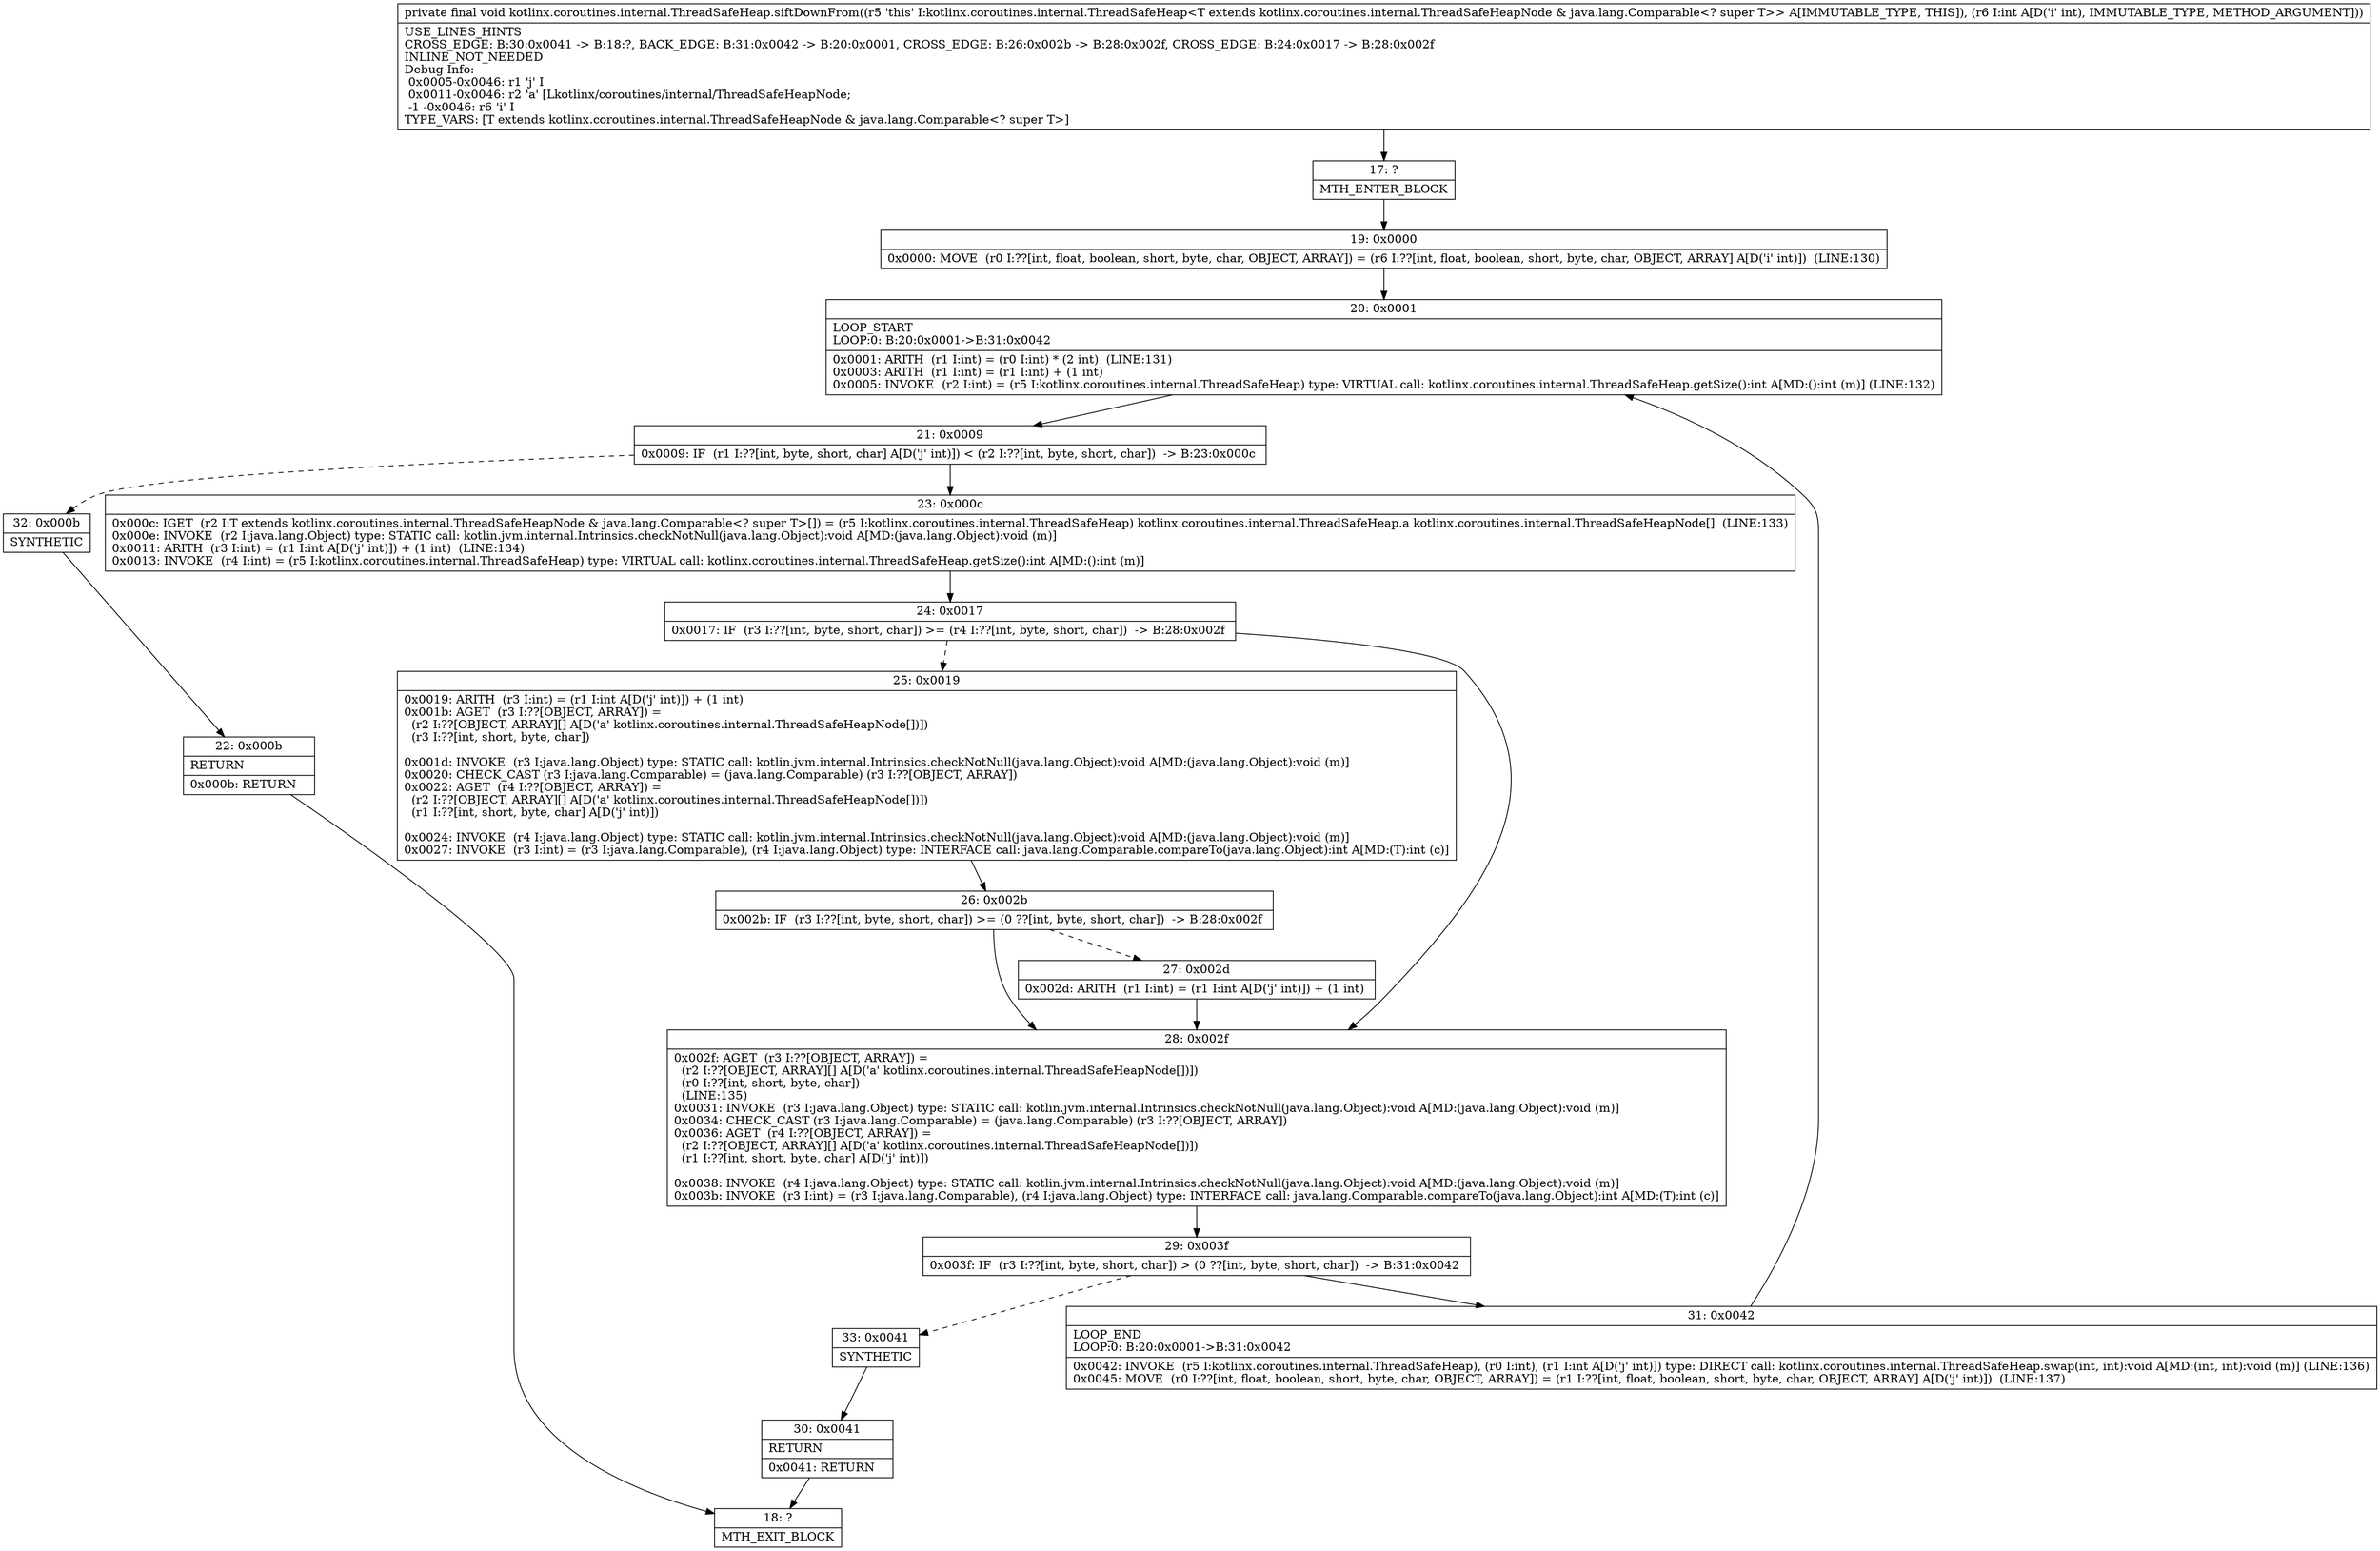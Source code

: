 digraph "CFG forkotlinx.coroutines.internal.ThreadSafeHeap.siftDownFrom(I)V" {
Node_17 [shape=record,label="{17\:\ ?|MTH_ENTER_BLOCK\l}"];
Node_19 [shape=record,label="{19\:\ 0x0000|0x0000: MOVE  (r0 I:??[int, float, boolean, short, byte, char, OBJECT, ARRAY]) = (r6 I:??[int, float, boolean, short, byte, char, OBJECT, ARRAY] A[D('i' int)])  (LINE:130)\l}"];
Node_20 [shape=record,label="{20\:\ 0x0001|LOOP_START\lLOOP:0: B:20:0x0001\-\>B:31:0x0042\l|0x0001: ARITH  (r1 I:int) = (r0 I:int) * (2 int)  (LINE:131)\l0x0003: ARITH  (r1 I:int) = (r1 I:int) + (1 int) \l0x0005: INVOKE  (r2 I:int) = (r5 I:kotlinx.coroutines.internal.ThreadSafeHeap) type: VIRTUAL call: kotlinx.coroutines.internal.ThreadSafeHeap.getSize():int A[MD:():int (m)] (LINE:132)\l}"];
Node_21 [shape=record,label="{21\:\ 0x0009|0x0009: IF  (r1 I:??[int, byte, short, char] A[D('j' int)]) \< (r2 I:??[int, byte, short, char])  \-\> B:23:0x000c \l}"];
Node_23 [shape=record,label="{23\:\ 0x000c|0x000c: IGET  (r2 I:T extends kotlinx.coroutines.internal.ThreadSafeHeapNode & java.lang.Comparable\<? super T\>[]) = (r5 I:kotlinx.coroutines.internal.ThreadSafeHeap) kotlinx.coroutines.internal.ThreadSafeHeap.a kotlinx.coroutines.internal.ThreadSafeHeapNode[]  (LINE:133)\l0x000e: INVOKE  (r2 I:java.lang.Object) type: STATIC call: kotlin.jvm.internal.Intrinsics.checkNotNull(java.lang.Object):void A[MD:(java.lang.Object):void (m)]\l0x0011: ARITH  (r3 I:int) = (r1 I:int A[D('j' int)]) + (1 int)  (LINE:134)\l0x0013: INVOKE  (r4 I:int) = (r5 I:kotlinx.coroutines.internal.ThreadSafeHeap) type: VIRTUAL call: kotlinx.coroutines.internal.ThreadSafeHeap.getSize():int A[MD:():int (m)]\l}"];
Node_24 [shape=record,label="{24\:\ 0x0017|0x0017: IF  (r3 I:??[int, byte, short, char]) \>= (r4 I:??[int, byte, short, char])  \-\> B:28:0x002f \l}"];
Node_25 [shape=record,label="{25\:\ 0x0019|0x0019: ARITH  (r3 I:int) = (r1 I:int A[D('j' int)]) + (1 int) \l0x001b: AGET  (r3 I:??[OBJECT, ARRAY]) = \l  (r2 I:??[OBJECT, ARRAY][] A[D('a' kotlinx.coroutines.internal.ThreadSafeHeapNode[])])\l  (r3 I:??[int, short, byte, char])\l \l0x001d: INVOKE  (r3 I:java.lang.Object) type: STATIC call: kotlin.jvm.internal.Intrinsics.checkNotNull(java.lang.Object):void A[MD:(java.lang.Object):void (m)]\l0x0020: CHECK_CAST (r3 I:java.lang.Comparable) = (java.lang.Comparable) (r3 I:??[OBJECT, ARRAY]) \l0x0022: AGET  (r4 I:??[OBJECT, ARRAY]) = \l  (r2 I:??[OBJECT, ARRAY][] A[D('a' kotlinx.coroutines.internal.ThreadSafeHeapNode[])])\l  (r1 I:??[int, short, byte, char] A[D('j' int)])\l \l0x0024: INVOKE  (r4 I:java.lang.Object) type: STATIC call: kotlin.jvm.internal.Intrinsics.checkNotNull(java.lang.Object):void A[MD:(java.lang.Object):void (m)]\l0x0027: INVOKE  (r3 I:int) = (r3 I:java.lang.Comparable), (r4 I:java.lang.Object) type: INTERFACE call: java.lang.Comparable.compareTo(java.lang.Object):int A[MD:(T):int (c)]\l}"];
Node_26 [shape=record,label="{26\:\ 0x002b|0x002b: IF  (r3 I:??[int, byte, short, char]) \>= (0 ??[int, byte, short, char])  \-\> B:28:0x002f \l}"];
Node_27 [shape=record,label="{27\:\ 0x002d|0x002d: ARITH  (r1 I:int) = (r1 I:int A[D('j' int)]) + (1 int) \l}"];
Node_28 [shape=record,label="{28\:\ 0x002f|0x002f: AGET  (r3 I:??[OBJECT, ARRAY]) = \l  (r2 I:??[OBJECT, ARRAY][] A[D('a' kotlinx.coroutines.internal.ThreadSafeHeapNode[])])\l  (r0 I:??[int, short, byte, char])\l  (LINE:135)\l0x0031: INVOKE  (r3 I:java.lang.Object) type: STATIC call: kotlin.jvm.internal.Intrinsics.checkNotNull(java.lang.Object):void A[MD:(java.lang.Object):void (m)]\l0x0034: CHECK_CAST (r3 I:java.lang.Comparable) = (java.lang.Comparable) (r3 I:??[OBJECT, ARRAY]) \l0x0036: AGET  (r4 I:??[OBJECT, ARRAY]) = \l  (r2 I:??[OBJECT, ARRAY][] A[D('a' kotlinx.coroutines.internal.ThreadSafeHeapNode[])])\l  (r1 I:??[int, short, byte, char] A[D('j' int)])\l \l0x0038: INVOKE  (r4 I:java.lang.Object) type: STATIC call: kotlin.jvm.internal.Intrinsics.checkNotNull(java.lang.Object):void A[MD:(java.lang.Object):void (m)]\l0x003b: INVOKE  (r3 I:int) = (r3 I:java.lang.Comparable), (r4 I:java.lang.Object) type: INTERFACE call: java.lang.Comparable.compareTo(java.lang.Object):int A[MD:(T):int (c)]\l}"];
Node_29 [shape=record,label="{29\:\ 0x003f|0x003f: IF  (r3 I:??[int, byte, short, char]) \> (0 ??[int, byte, short, char])  \-\> B:31:0x0042 \l}"];
Node_31 [shape=record,label="{31\:\ 0x0042|LOOP_END\lLOOP:0: B:20:0x0001\-\>B:31:0x0042\l|0x0042: INVOKE  (r5 I:kotlinx.coroutines.internal.ThreadSafeHeap), (r0 I:int), (r1 I:int A[D('j' int)]) type: DIRECT call: kotlinx.coroutines.internal.ThreadSafeHeap.swap(int, int):void A[MD:(int, int):void (m)] (LINE:136)\l0x0045: MOVE  (r0 I:??[int, float, boolean, short, byte, char, OBJECT, ARRAY]) = (r1 I:??[int, float, boolean, short, byte, char, OBJECT, ARRAY] A[D('j' int)])  (LINE:137)\l}"];
Node_33 [shape=record,label="{33\:\ 0x0041|SYNTHETIC\l}"];
Node_30 [shape=record,label="{30\:\ 0x0041|RETURN\l|0x0041: RETURN   \l}"];
Node_18 [shape=record,label="{18\:\ ?|MTH_EXIT_BLOCK\l}"];
Node_32 [shape=record,label="{32\:\ 0x000b|SYNTHETIC\l}"];
Node_22 [shape=record,label="{22\:\ 0x000b|RETURN\l|0x000b: RETURN   \l}"];
MethodNode[shape=record,label="{private final void kotlinx.coroutines.internal.ThreadSafeHeap.siftDownFrom((r5 'this' I:kotlinx.coroutines.internal.ThreadSafeHeap\<T extends kotlinx.coroutines.internal.ThreadSafeHeapNode & java.lang.Comparable\<? super T\>\> A[IMMUTABLE_TYPE, THIS]), (r6 I:int A[D('i' int), IMMUTABLE_TYPE, METHOD_ARGUMENT]))  | USE_LINES_HINTS\lCROSS_EDGE: B:30:0x0041 \-\> B:18:?, BACK_EDGE: B:31:0x0042 \-\> B:20:0x0001, CROSS_EDGE: B:26:0x002b \-\> B:28:0x002f, CROSS_EDGE: B:24:0x0017 \-\> B:28:0x002f\lINLINE_NOT_NEEDED\lDebug Info:\l  0x0005\-0x0046: r1 'j' I\l  0x0011\-0x0046: r2 'a' [Lkotlinx\/coroutines\/internal\/ThreadSafeHeapNode;\l  \-1 \-0x0046: r6 'i' I\lTYPE_VARS: [T extends kotlinx.coroutines.internal.ThreadSafeHeapNode & java.lang.Comparable\<? super T\>]\l}"];
MethodNode -> Node_17;Node_17 -> Node_19;
Node_19 -> Node_20;
Node_20 -> Node_21;
Node_21 -> Node_23;
Node_21 -> Node_32[style=dashed];
Node_23 -> Node_24;
Node_24 -> Node_25[style=dashed];
Node_24 -> Node_28;
Node_25 -> Node_26;
Node_26 -> Node_27[style=dashed];
Node_26 -> Node_28;
Node_27 -> Node_28;
Node_28 -> Node_29;
Node_29 -> Node_31;
Node_29 -> Node_33[style=dashed];
Node_31 -> Node_20;
Node_33 -> Node_30;
Node_30 -> Node_18;
Node_32 -> Node_22;
Node_22 -> Node_18;
}

